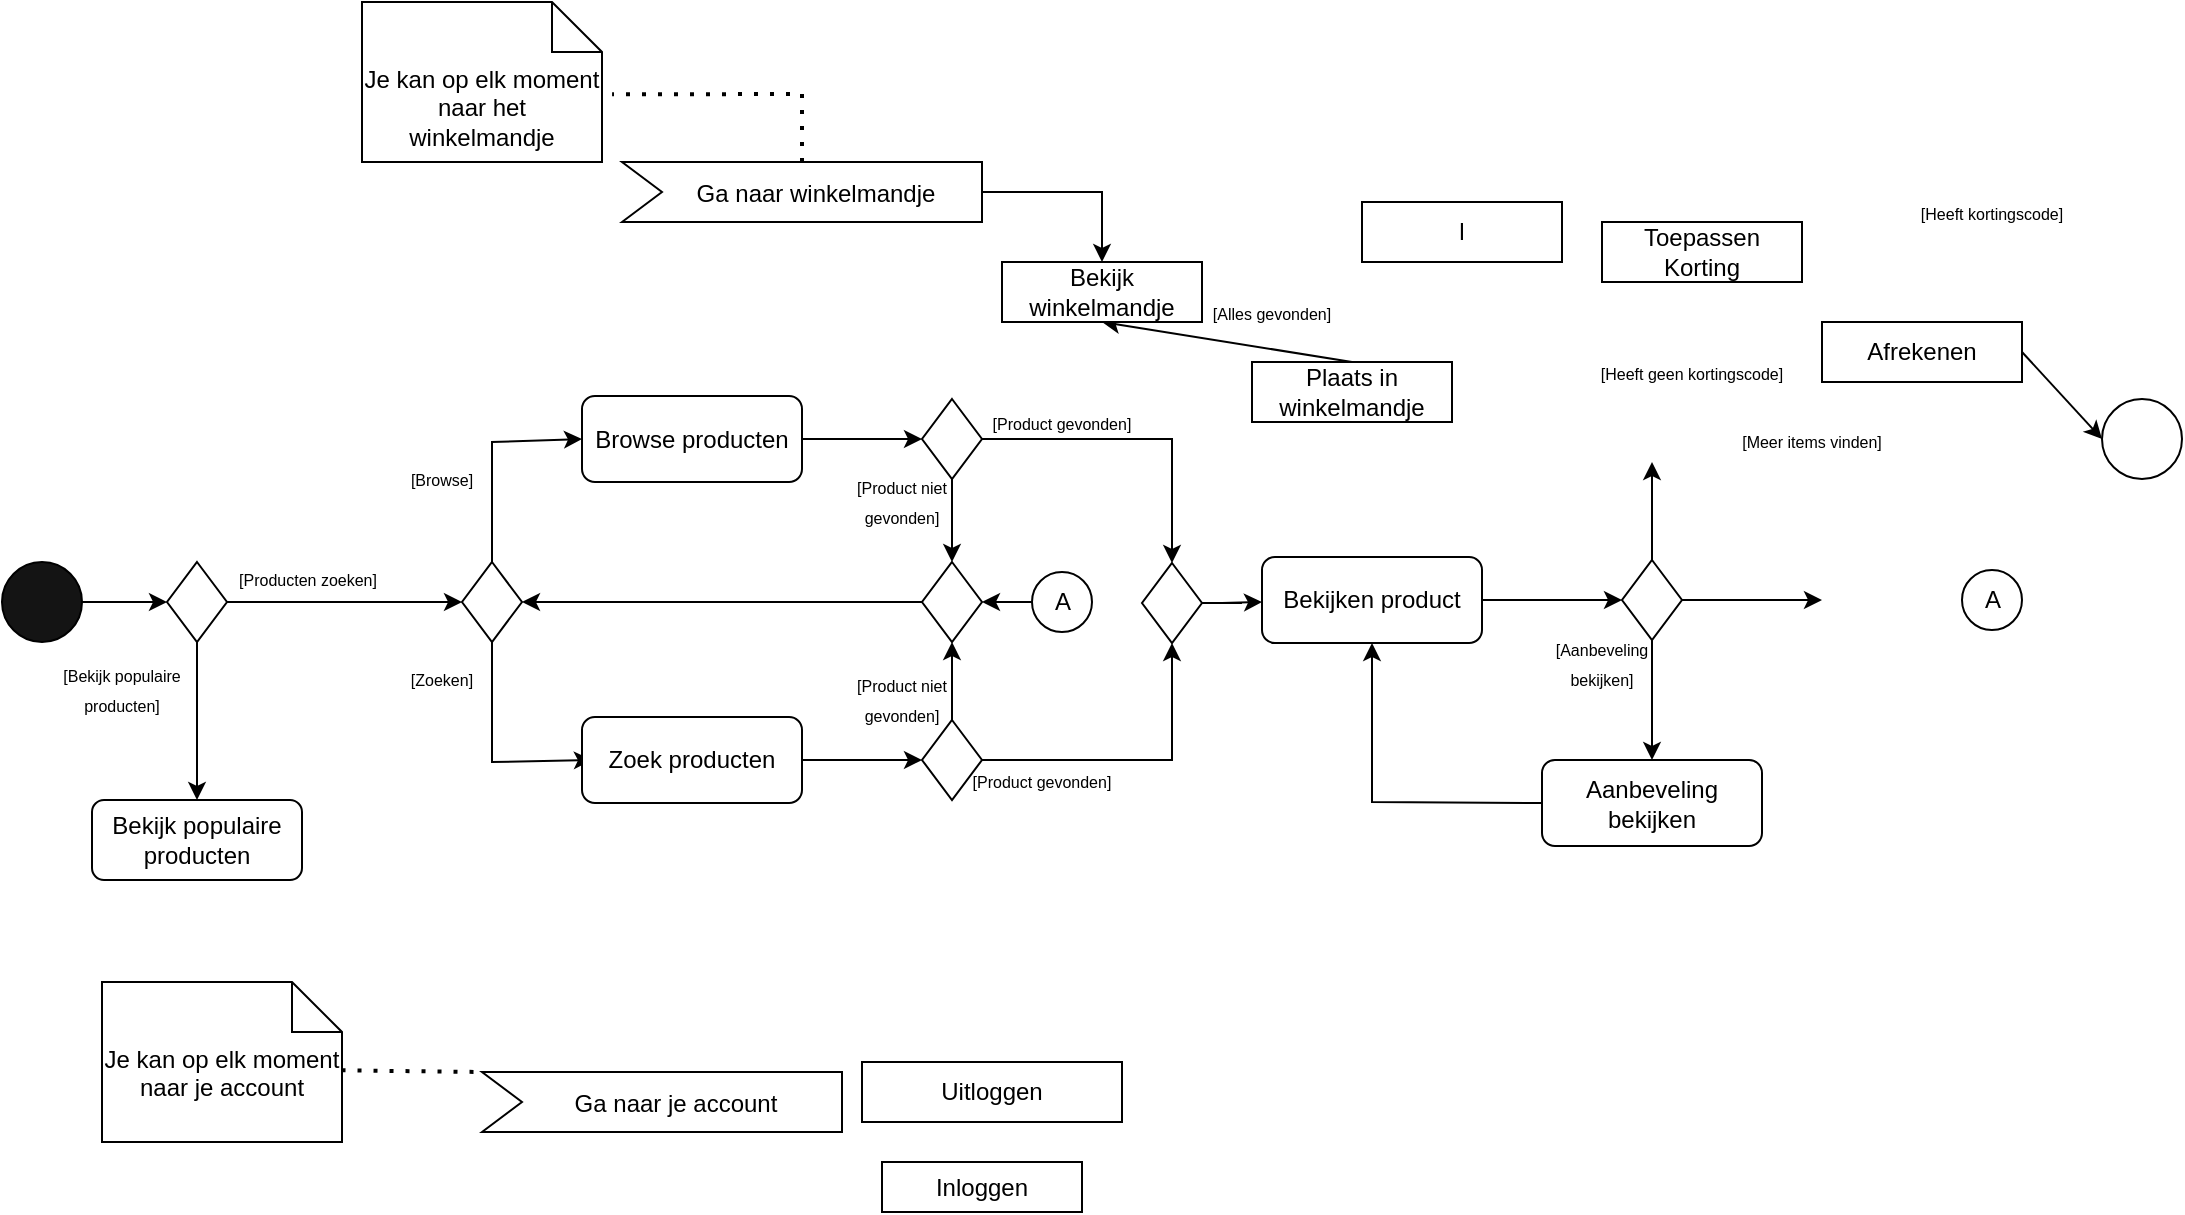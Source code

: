 <mxfile version="23.0.2" type="github">
  <diagram name="Page-1" id="_MTYcoZ_pEvMErZoWSPA">
    <mxGraphModel dx="2046" dy="533" grid="1" gridSize="10" guides="1" tooltips="1" connect="1" arrows="1" fold="1" page="1" pageScale="1" pageWidth="850" pageHeight="1100" math="0" shadow="0">
      <root>
        <mxCell id="0" />
        <mxCell id="1" parent="0" />
        <mxCell id="V4VUdm72Drd0ob-0342w-1" value="" style="ellipse;whiteSpace=wrap;html=1;fillColor=#141414;" parent="1" vertex="1">
          <mxGeometry x="-10" y="280" width="40" height="40" as="geometry" />
        </mxCell>
        <mxCell id="GLb_ZV9gbdRmgJeu4g5t-35" style="edgeStyle=orthogonalEdgeStyle;rounded=0;orthogonalLoop=1;jettySize=auto;html=1;entryX=0;entryY=0.5;entryDx=0;entryDy=0;exitX=1;exitY=0.5;exitDx=0;exitDy=0;" edge="1" parent="1" source="GLb_ZV9gbdRmgJeu4g5t-48" target="GLb_ZV9gbdRmgJeu4g5t-34">
          <mxGeometry relative="1" as="geometry">
            <mxPoint x="380.0" y="252.5" as="sourcePoint" />
          </mxGeometry>
        </mxCell>
        <mxCell id="V4VUdm72Drd0ob-0342w-7" value="" style="ellipse;whiteSpace=wrap;html=1;" parent="1" vertex="1">
          <mxGeometry x="1040" y="198.5" width="40" height="40" as="geometry" />
        </mxCell>
        <mxCell id="GLb_ZV9gbdRmgJeu4g5t-37" style="edgeStyle=orthogonalEdgeStyle;rounded=0;orthogonalLoop=1;jettySize=auto;html=1;entryX=0;entryY=0.5;entryDx=0;entryDy=0;exitX=1;exitY=0.5;exitDx=0;exitDy=0;" edge="1" parent="1" source="GLb_ZV9gbdRmgJeu4g5t-50" target="GLb_ZV9gbdRmgJeu4g5t-36">
          <mxGeometry relative="1" as="geometry">
            <mxPoint x="370.0" y="352.5" as="sourcePoint" />
          </mxGeometry>
        </mxCell>
        <mxCell id="_5T-766lr0Drp5LMri0m-3" value="Plaats in winkelmandje" style="rounded=0;whiteSpace=wrap;html=1;fontStyle=0" parent="1" vertex="1">
          <mxGeometry x="615" y="180" width="100" height="30" as="geometry" />
        </mxCell>
        <mxCell id="_5T-766lr0Drp5LMri0m-6" value="l" style="rounded=0;whiteSpace=wrap;html=1;" parent="1" vertex="1">
          <mxGeometry x="670" y="100" width="100" height="30" as="geometry" />
        </mxCell>
        <mxCell id="_5T-766lr0Drp5LMri0m-9" value="&lt;font style=&quot;font-size: 8px;&quot;&gt;[Meer items vinden]&lt;/font&gt;" style="text;html=1;strokeColor=none;fillColor=none;align=center;verticalAlign=middle;whiteSpace=wrap;rounded=0;" parent="1" vertex="1">
          <mxGeometry x="850" y="203.5" width="90" height="30" as="geometry" />
        </mxCell>
        <mxCell id="_5T-766lr0Drp5LMri0m-10" value="&lt;font style=&quot;font-size: 8px;&quot;&gt;[Alles gevonden]&lt;/font&gt;" style="text;html=1;strokeColor=none;fillColor=none;align=center;verticalAlign=middle;whiteSpace=wrap;rounded=0;" parent="1" vertex="1">
          <mxGeometry x="590" y="140" width="70" height="30" as="geometry" />
        </mxCell>
        <mxCell id="_5T-766lr0Drp5LMri0m-11" style="edgeStyle=orthogonalEdgeStyle;rounded=0;orthogonalLoop=1;jettySize=auto;html=1;exitX=0.5;exitY=1;exitDx=0;exitDy=0;" parent="1" source="_5T-766lr0Drp5LMri0m-9" target="_5T-766lr0Drp5LMri0m-9" edge="1">
          <mxGeometry relative="1" as="geometry" />
        </mxCell>
        <mxCell id="_5T-766lr0Drp5LMri0m-13" value="" style="endArrow=classic;html=1;rounded=0;exitX=0.5;exitY=0;exitDx=0;exitDy=0;entryX=0.5;entryY=1;entryDx=0;entryDy=0;" parent="1" source="_5T-766lr0Drp5LMri0m-3" target="_5T-766lr0Drp5LMri0m-15" edge="1">
          <mxGeometry width="50" height="50" relative="1" as="geometry">
            <mxPoint x="500" y="350" as="sourcePoint" />
            <mxPoint x="540" y="160" as="targetPoint" />
          </mxGeometry>
        </mxCell>
        <mxCell id="_5T-766lr0Drp5LMri0m-15" value="&lt;div&gt;Bekijk winkelmandje&lt;/div&gt;" style="rounded=0;whiteSpace=wrap;html=1;" parent="1" vertex="1">
          <mxGeometry x="490" y="130" width="100" height="30" as="geometry" />
        </mxCell>
        <mxCell id="6smiF8Wx882gvLgmrUc0-4" value="&lt;div&gt;Inloggen&lt;/div&gt;" style="rounded=0;whiteSpace=wrap;html=1;fontStyle=0" parent="1" vertex="1">
          <mxGeometry x="430" y="580" width="100" height="25" as="geometry" />
        </mxCell>
        <mxCell id="6smiF8Wx882gvLgmrUc0-6" value="&lt;div&gt;Uitloggen&lt;/div&gt;" style="rounded=0;whiteSpace=wrap;html=1;fontStyle=0" parent="1" vertex="1">
          <mxGeometry x="420" y="530" width="130" height="30" as="geometry" />
        </mxCell>
        <mxCell id="6smiF8Wx882gvLgmrUc0-14" value="Toepassen Korting" style="rounded=0;whiteSpace=wrap;html=1;" parent="1" vertex="1">
          <mxGeometry x="790" y="110" width="100" height="30" as="geometry" />
        </mxCell>
        <mxCell id="6smiF8Wx882gvLgmrUc0-15" value="Afrekenen" style="rounded=0;whiteSpace=wrap;html=1;" parent="1" vertex="1">
          <mxGeometry x="900" y="160" width="100" height="30" as="geometry" />
        </mxCell>
        <mxCell id="6smiF8Wx882gvLgmrUc0-19" value="" style="endArrow=classic;html=1;rounded=0;entryX=0;entryY=0.5;entryDx=0;entryDy=0;exitX=1;exitY=0.5;exitDx=0;exitDy=0;" parent="1" source="6smiF8Wx882gvLgmrUc0-15" target="V4VUdm72Drd0ob-0342w-7" edge="1">
          <mxGeometry width="50" height="50" relative="1" as="geometry">
            <mxPoint x="780" y="335" as="sourcePoint" />
            <mxPoint x="780" y="375" as="targetPoint" />
          </mxGeometry>
        </mxCell>
        <mxCell id="6smiF8Wx882gvLgmrUc0-31" value="&lt;font style=&quot;font-size: 8px;&quot;&gt;[Heeft kortingscode]&lt;/font&gt;" style="text;html=1;strokeColor=none;fillColor=none;align=center;verticalAlign=middle;whiteSpace=wrap;rounded=0;" parent="1" vertex="1">
          <mxGeometry x="940" y="90" width="90" height="30" as="geometry" />
        </mxCell>
        <mxCell id="6smiF8Wx882gvLgmrUc0-32" value="&lt;font style=&quot;font-size: 8px;&quot;&gt;[Heeft geen kortingscode]&lt;/font&gt;" style="text;html=1;strokeColor=none;fillColor=none;align=center;verticalAlign=middle;whiteSpace=wrap;rounded=0;" parent="1" vertex="1">
          <mxGeometry x="780" y="170" width="110" height="30" as="geometry" />
        </mxCell>
        <mxCell id="u_5VnhJYnHBc0XyjNgrF-17" value="" style="shape=stencil(TZDdDoMgDIWfhtsFYUt2O93P7ZI9AdEGSFAJdlPffkUat6QXPV/paYvQTb80EIJQ0ndCX4VSSuSQHxPeUEgBE66BweRMzGm/2GSiOyRo0Qw2l+sIyfeAkKi+8+cP1p3P2I8DPZhhQkKz8wivaNpsOpMlMYd9IFVRygtBQljKAlVB0SQY8A/pm5AXKuTIpz1gpLFpJc2d6iRL78r6zHr2HbrCNCMH3jq2PzIzU9F2d1bbvDvP1g3l/Kcb+QI=);whiteSpace=wrap;html=1;" parent="1" vertex="1">
          <mxGeometry x="40" y="470" width="120" height="120" as="geometry" />
        </mxCell>
        <mxCell id="GLb_ZV9gbdRmgJeu4g5t-13" style="edgeStyle=orthogonalEdgeStyle;rounded=0;orthogonalLoop=1;jettySize=auto;html=1;exitX=1;exitY=0.5;exitDx=0;exitDy=0;exitPerimeter=0;entryX=0.5;entryY=0;entryDx=0;entryDy=0;" edge="1" parent="1" source="GLb_ZV9gbdRmgJeu4g5t-12" target="_5T-766lr0Drp5LMri0m-15">
          <mxGeometry relative="1" as="geometry" />
        </mxCell>
        <mxCell id="GLb_ZV9gbdRmgJeu4g5t-12" value="&lt;font style=&quot;font-size: 12px;&quot;&gt;Ga naar winkelmandje&lt;/font&gt;" style="html=1;shape=mxgraph.infographic.ribbonSimple;notch1=20;notch2=0;align=center;verticalAlign=middle;fontSize=14;fontStyle=0;fillColor=#FFFFFF;flipH=0;spacingRight=0;spacingLeft=14;whiteSpace=wrap;" vertex="1" parent="1">
          <mxGeometry x="300" y="80" width="180" height="30" as="geometry" />
        </mxCell>
        <mxCell id="GLb_ZV9gbdRmgJeu4g5t-14" value="Je kan op elk moment naar het winkelmandje" style="shape=note2;boundedLbl=1;whiteSpace=wrap;html=1;size=25;verticalAlign=top;align=center;" vertex="1" parent="1">
          <mxGeometry x="170" width="120" height="80" as="geometry" />
        </mxCell>
        <mxCell id="GLb_ZV9gbdRmgJeu4g5t-16" value="" style="endArrow=none;dashed=1;html=1;dashPattern=1 3;strokeWidth=2;rounded=0;exitX=0;exitY=0;exitDx=90;exitDy=0;exitPerimeter=0;entryX=1.042;entryY=0.577;entryDx=0;entryDy=0;entryPerimeter=0;" edge="1" parent="1" source="GLb_ZV9gbdRmgJeu4g5t-12" target="GLb_ZV9gbdRmgJeu4g5t-14">
          <mxGeometry width="50" height="50" relative="1" as="geometry">
            <mxPoint x="410" y="50" as="sourcePoint" />
            <mxPoint x="460" as="targetPoint" />
            <Array as="points">
              <mxPoint x="390" y="46" />
            </Array>
          </mxGeometry>
        </mxCell>
        <mxCell id="GLb_ZV9gbdRmgJeu4g5t-21" value="&lt;font style=&quot;font-size: 8px;&quot;&gt;[Bekijk populaire producten]&lt;/font&gt;" style="text;html=1;strokeColor=none;fillColor=none;align=center;verticalAlign=middle;whiteSpace=wrap;rounded=0;" vertex="1" parent="1">
          <mxGeometry x="10" y="327.5" width="80" height="30" as="geometry" />
        </mxCell>
        <mxCell id="GLb_ZV9gbdRmgJeu4g5t-22" value="&lt;span style=&quot;font-size: 8px;&quot;&gt;[Producten zoeken]&lt;/span&gt;" style="text;html=1;strokeColor=none;fillColor=none;align=center;verticalAlign=middle;whiteSpace=wrap;rounded=0;" vertex="1" parent="1">
          <mxGeometry x="102.5" y="277.5" width="80" height="20" as="geometry" />
        </mxCell>
        <mxCell id="GLb_ZV9gbdRmgJeu4g5t-23" value="&lt;span style=&quot;font-size: 12px;&quot;&gt;Ga naar je account&lt;br&gt;&lt;/span&gt;" style="html=1;shape=mxgraph.infographic.ribbonSimple;notch1=20;notch2=0;align=center;verticalAlign=middle;fontSize=14;fontStyle=0;fillColor=#FFFFFF;flipH=0;spacingRight=0;spacingLeft=14;whiteSpace=wrap;" vertex="1" parent="1">
          <mxGeometry x="230" y="535" width="180" height="30" as="geometry" />
        </mxCell>
        <mxCell id="GLb_ZV9gbdRmgJeu4g5t-24" value="Je kan op elk moment naar je account" style="shape=note2;boundedLbl=1;whiteSpace=wrap;html=1;size=25;verticalAlign=top;align=center;" vertex="1" parent="1">
          <mxGeometry x="40" y="490" width="120" height="80" as="geometry" />
        </mxCell>
        <mxCell id="GLb_ZV9gbdRmgJeu4g5t-25" value="" style="endArrow=none;dashed=1;html=1;dashPattern=1 3;strokeWidth=2;rounded=0;exitX=0.998;exitY=0.552;exitDx=0;exitDy=0;exitPerimeter=0;entryX=0;entryY=0;entryDx=0;entryDy=0;entryPerimeter=0;" edge="1" parent="1" source="GLb_ZV9gbdRmgJeu4g5t-24" target="GLb_ZV9gbdRmgJeu4g5t-23">
          <mxGeometry width="50" height="50" relative="1" as="geometry">
            <mxPoint x="200" y="510" as="sourcePoint" />
            <mxPoint x="250" y="460" as="targetPoint" />
          </mxGeometry>
        </mxCell>
        <mxCell id="GLb_ZV9gbdRmgJeu4g5t-26" value="" style="rhombus;whiteSpace=wrap;html=1;" vertex="1" parent="1">
          <mxGeometry x="220" y="280" width="30" height="40" as="geometry" />
        </mxCell>
        <mxCell id="GLb_ZV9gbdRmgJeu4g5t-27" value="Bekijk populaire producten" style="rounded=1;whiteSpace=wrap;html=1;" vertex="1" parent="1">
          <mxGeometry x="35" y="399" width="105" height="40" as="geometry" />
        </mxCell>
        <mxCell id="GLb_ZV9gbdRmgJeu4g5t-31" value="" style="endArrow=classic;html=1;rounded=0;exitX=0.5;exitY=0;exitDx=0;exitDy=0;entryX=0;entryY=0.5;entryDx=0;entryDy=0;" edge="1" parent="1" source="GLb_ZV9gbdRmgJeu4g5t-26" target="GLb_ZV9gbdRmgJeu4g5t-48">
          <mxGeometry width="50" height="50" relative="1" as="geometry">
            <mxPoint x="230" y="270" as="sourcePoint" />
            <mxPoint x="280.0" y="252.5" as="targetPoint" />
            <Array as="points">
              <mxPoint x="235" y="220" />
            </Array>
          </mxGeometry>
        </mxCell>
        <mxCell id="GLb_ZV9gbdRmgJeu4g5t-57" style="edgeStyle=orthogonalEdgeStyle;rounded=0;orthogonalLoop=1;jettySize=auto;html=1;entryX=0.5;entryY=0;entryDx=0;entryDy=0;" edge="1" parent="1" source="GLb_ZV9gbdRmgJeu4g5t-34" target="GLb_ZV9gbdRmgJeu4g5t-52">
          <mxGeometry relative="1" as="geometry" />
        </mxCell>
        <mxCell id="GLb_ZV9gbdRmgJeu4g5t-59" style="edgeStyle=orthogonalEdgeStyle;rounded=0;orthogonalLoop=1;jettySize=auto;html=1;entryX=0.5;entryY=0;entryDx=0;entryDy=0;" edge="1" parent="1" source="GLb_ZV9gbdRmgJeu4g5t-34" target="GLb_ZV9gbdRmgJeu4g5t-54">
          <mxGeometry relative="1" as="geometry" />
        </mxCell>
        <mxCell id="GLb_ZV9gbdRmgJeu4g5t-34" value="" style="rhombus;whiteSpace=wrap;html=1;" vertex="1" parent="1">
          <mxGeometry x="450" y="198.5" width="30" height="40" as="geometry" />
        </mxCell>
        <mxCell id="GLb_ZV9gbdRmgJeu4g5t-56" style="edgeStyle=orthogonalEdgeStyle;rounded=0;orthogonalLoop=1;jettySize=auto;html=1;entryX=0.5;entryY=1;entryDx=0;entryDy=0;" edge="1" parent="1" source="GLb_ZV9gbdRmgJeu4g5t-36" target="GLb_ZV9gbdRmgJeu4g5t-52">
          <mxGeometry relative="1" as="geometry" />
        </mxCell>
        <mxCell id="GLb_ZV9gbdRmgJeu4g5t-58" style="edgeStyle=orthogonalEdgeStyle;rounded=0;orthogonalLoop=1;jettySize=auto;html=1;entryX=0.5;entryY=1;entryDx=0;entryDy=0;" edge="1" parent="1" source="GLb_ZV9gbdRmgJeu4g5t-36" target="GLb_ZV9gbdRmgJeu4g5t-54">
          <mxGeometry relative="1" as="geometry" />
        </mxCell>
        <mxCell id="GLb_ZV9gbdRmgJeu4g5t-36" value="" style="rhombus;whiteSpace=wrap;html=1;" vertex="1" parent="1">
          <mxGeometry x="450" y="359" width="30" height="40" as="geometry" />
        </mxCell>
        <mxCell id="GLb_ZV9gbdRmgJeu4g5t-40" value="&lt;span style=&quot;font-size: 8px;&quot;&gt;[Product gevonden]&lt;/span&gt;" style="text;html=1;strokeColor=none;fillColor=none;align=center;verticalAlign=middle;whiteSpace=wrap;rounded=0;" vertex="1" parent="1">
          <mxGeometry x="470" y="379" width="80" height="20" as="geometry" />
        </mxCell>
        <mxCell id="GLb_ZV9gbdRmgJeu4g5t-43" value="" style="endArrow=classic;html=1;rounded=0;exitX=0.5;exitY=1;exitDx=0;exitDy=0;entryX=0.045;entryY=0.5;entryDx=0;entryDy=0;entryPerimeter=0;" edge="1" parent="1" source="GLb_ZV9gbdRmgJeu4g5t-26" target="GLb_ZV9gbdRmgJeu4g5t-50">
          <mxGeometry width="50" height="50" relative="1" as="geometry">
            <mxPoint x="250" y="330" as="sourcePoint" />
            <mxPoint x="270.0" y="352.5" as="targetPoint" />
            <Array as="points">
              <mxPoint x="235" y="380" />
            </Array>
          </mxGeometry>
        </mxCell>
        <mxCell id="GLb_ZV9gbdRmgJeu4g5t-46" value="&lt;span style=&quot;font-size: 8px;&quot;&gt;[Zoeken]&lt;/span&gt;" style="text;html=1;strokeColor=none;fillColor=none;align=center;verticalAlign=middle;whiteSpace=wrap;rounded=0;" vertex="1" parent="1">
          <mxGeometry x="170" y="327.5" width="80" height="20" as="geometry" />
        </mxCell>
        <mxCell id="GLb_ZV9gbdRmgJeu4g5t-47" value="&lt;span style=&quot;font-size: 8px;&quot;&gt;[Browse]&lt;/span&gt;" style="text;html=1;strokeColor=none;fillColor=none;align=center;verticalAlign=middle;whiteSpace=wrap;rounded=0;" vertex="1" parent="1">
          <mxGeometry x="170" y="227.5" width="80" height="20" as="geometry" />
        </mxCell>
        <mxCell id="GLb_ZV9gbdRmgJeu4g5t-48" value="Browse producten" style="rounded=1;whiteSpace=wrap;html=1;" vertex="1" parent="1">
          <mxGeometry x="280" y="197" width="110" height="43" as="geometry" />
        </mxCell>
        <mxCell id="GLb_ZV9gbdRmgJeu4g5t-50" value="Zoek producten" style="rounded=1;whiteSpace=wrap;html=1;" vertex="1" parent="1">
          <mxGeometry x="280" y="357.5" width="110" height="43" as="geometry" />
        </mxCell>
        <mxCell id="GLb_ZV9gbdRmgJeu4g5t-64" style="edgeStyle=orthogonalEdgeStyle;rounded=0;orthogonalLoop=1;jettySize=auto;html=1;entryX=0;entryY=0.5;entryDx=0;entryDy=0;" edge="1" parent="1" source="GLb_ZV9gbdRmgJeu4g5t-52">
          <mxGeometry relative="1" as="geometry">
            <mxPoint x="620" y="300.0" as="targetPoint" />
          </mxGeometry>
        </mxCell>
        <mxCell id="GLb_ZV9gbdRmgJeu4g5t-52" value="" style="rhombus;whiteSpace=wrap;html=1;" vertex="1" parent="1">
          <mxGeometry x="560" y="280.5" width="30" height="40" as="geometry" />
        </mxCell>
        <mxCell id="GLb_ZV9gbdRmgJeu4g5t-60" style="edgeStyle=orthogonalEdgeStyle;rounded=0;orthogonalLoop=1;jettySize=auto;html=1;entryX=1;entryY=0.5;entryDx=0;entryDy=0;" edge="1" parent="1" source="GLb_ZV9gbdRmgJeu4g5t-54" target="GLb_ZV9gbdRmgJeu4g5t-26">
          <mxGeometry relative="1" as="geometry" />
        </mxCell>
        <mxCell id="GLb_ZV9gbdRmgJeu4g5t-54" value="" style="rhombus;whiteSpace=wrap;html=1;" vertex="1" parent="1">
          <mxGeometry x="450" y="280" width="30" height="40" as="geometry" />
        </mxCell>
        <mxCell id="GLb_ZV9gbdRmgJeu4g5t-55" value="&lt;span style=&quot;font-size: 8px;&quot;&gt;[Product gevonden]&lt;/span&gt;" style="text;html=1;strokeColor=none;fillColor=none;align=center;verticalAlign=middle;whiteSpace=wrap;rounded=0;" vertex="1" parent="1">
          <mxGeometry x="480" y="200" width="80" height="20" as="geometry" />
        </mxCell>
        <mxCell id="GLb_ZV9gbdRmgJeu4g5t-61" value="&lt;span style=&quot;font-size: 8px;&quot;&gt;[Product niet gevonden]&lt;/span&gt;" style="text;html=1;strokeColor=none;fillColor=none;align=center;verticalAlign=middle;whiteSpace=wrap;rounded=0;" vertex="1" parent="1">
          <mxGeometry x="400" y="238.5" width="80" height="20" as="geometry" />
        </mxCell>
        <mxCell id="GLb_ZV9gbdRmgJeu4g5t-62" value="&lt;span style=&quot;font-size: 8px;&quot;&gt;[Product niet gevonden]&lt;/span&gt;" style="text;html=1;strokeColor=none;fillColor=none;align=center;verticalAlign=middle;whiteSpace=wrap;rounded=0;" vertex="1" parent="1">
          <mxGeometry x="400" y="337.5" width="80" height="20" as="geometry" />
        </mxCell>
        <mxCell id="GLb_ZV9gbdRmgJeu4g5t-65" style="edgeStyle=orthogonalEdgeStyle;rounded=0;orthogonalLoop=1;jettySize=auto;html=1;exitX=0.5;exitY=1;exitDx=0;exitDy=0;" edge="1" parent="1" source="GLb_ZV9gbdRmgJeu4g5t-61" target="GLb_ZV9gbdRmgJeu4g5t-61">
          <mxGeometry relative="1" as="geometry" />
        </mxCell>
        <mxCell id="GLb_ZV9gbdRmgJeu4g5t-66" value="" style="endArrow=classic;html=1;rounded=0;exitX=1;exitY=0.5;exitDx=0;exitDy=0;" edge="1" parent="1" source="V4VUdm72Drd0ob-0342w-1" target="u_5VnhJYnHBc0XyjNgrF-3">
          <mxGeometry width="50" height="50" relative="1" as="geometry">
            <mxPoint x="30" y="300" as="sourcePoint" />
            <mxPoint x="110" y="300" as="targetPoint" />
          </mxGeometry>
        </mxCell>
        <mxCell id="GLb_ZV9gbdRmgJeu4g5t-67" style="edgeStyle=orthogonalEdgeStyle;rounded=0;orthogonalLoop=1;jettySize=auto;html=1;exitX=1;exitY=0.5;exitDx=0;exitDy=0;entryX=0;entryY=0.5;entryDx=0;entryDy=0;" edge="1" parent="1" source="u_5VnhJYnHBc0XyjNgrF-3" target="GLb_ZV9gbdRmgJeu4g5t-26">
          <mxGeometry relative="1" as="geometry" />
        </mxCell>
        <mxCell id="u_5VnhJYnHBc0XyjNgrF-3" value="" style="rhombus;whiteSpace=wrap;html=1;" parent="1" vertex="1">
          <mxGeometry x="72.5" y="280" width="30" height="40" as="geometry" />
        </mxCell>
        <mxCell id="GLb_ZV9gbdRmgJeu4g5t-68" value="" style="endArrow=classic;html=1;rounded=0;exitX=0.5;exitY=1;exitDx=0;exitDy=0;entryX=0.5;entryY=0;entryDx=0;entryDy=0;" edge="1" parent="1" source="u_5VnhJYnHBc0XyjNgrF-3" target="GLb_ZV9gbdRmgJeu4g5t-27">
          <mxGeometry width="50" height="50" relative="1" as="geometry">
            <mxPoint x="100" y="370" as="sourcePoint" />
            <mxPoint x="150" y="320" as="targetPoint" />
          </mxGeometry>
        </mxCell>
        <mxCell id="GLb_ZV9gbdRmgJeu4g5t-73" style="edgeStyle=orthogonalEdgeStyle;rounded=0;orthogonalLoop=1;jettySize=auto;html=1;entryX=0;entryY=0.5;entryDx=0;entryDy=0;" edge="1" parent="1" source="GLb_ZV9gbdRmgJeu4g5t-72" target="GLb_ZV9gbdRmgJeu4g5t-74">
          <mxGeometry relative="1" as="geometry">
            <mxPoint x="760" y="299.0" as="targetPoint" />
          </mxGeometry>
        </mxCell>
        <mxCell id="GLb_ZV9gbdRmgJeu4g5t-72" value="Bekijken product" style="rounded=1;whiteSpace=wrap;html=1;" vertex="1" parent="1">
          <mxGeometry x="620" y="277.5" width="110" height="43" as="geometry" />
        </mxCell>
        <mxCell id="GLb_ZV9gbdRmgJeu4g5t-75" style="edgeStyle=orthogonalEdgeStyle;rounded=0;orthogonalLoop=1;jettySize=auto;html=1;" edge="1" parent="1" source="GLb_ZV9gbdRmgJeu4g5t-74">
          <mxGeometry relative="1" as="geometry">
            <mxPoint x="815" y="230.0" as="targetPoint" />
          </mxGeometry>
        </mxCell>
        <mxCell id="GLb_ZV9gbdRmgJeu4g5t-79" style="edgeStyle=orthogonalEdgeStyle;rounded=0;orthogonalLoop=1;jettySize=auto;html=1;" edge="1" parent="1" source="GLb_ZV9gbdRmgJeu4g5t-74">
          <mxGeometry relative="1" as="geometry">
            <mxPoint x="900" y="299" as="targetPoint" />
          </mxGeometry>
        </mxCell>
        <mxCell id="GLb_ZV9gbdRmgJeu4g5t-80" style="edgeStyle=orthogonalEdgeStyle;rounded=0;orthogonalLoop=1;jettySize=auto;html=1;entryX=0.5;entryY=0;entryDx=0;entryDy=0;" edge="1" parent="1" source="GLb_ZV9gbdRmgJeu4g5t-74" target="GLb_ZV9gbdRmgJeu4g5t-82">
          <mxGeometry relative="1" as="geometry">
            <mxPoint x="815" y="390.0" as="targetPoint" />
          </mxGeometry>
        </mxCell>
        <mxCell id="GLb_ZV9gbdRmgJeu4g5t-74" value="" style="rhombus;whiteSpace=wrap;html=1;" vertex="1" parent="1">
          <mxGeometry x="800" y="279" width="30" height="40" as="geometry" />
        </mxCell>
        <mxCell id="GLb_ZV9gbdRmgJeu4g5t-77" style="edgeStyle=orthogonalEdgeStyle;rounded=0;orthogonalLoop=1;jettySize=auto;html=1;entryX=1;entryY=0.5;entryDx=0;entryDy=0;" edge="1" parent="1" source="GLb_ZV9gbdRmgJeu4g5t-76" target="GLb_ZV9gbdRmgJeu4g5t-54">
          <mxGeometry relative="1" as="geometry" />
        </mxCell>
        <mxCell id="GLb_ZV9gbdRmgJeu4g5t-76" value="A" style="ellipse;html=1;" vertex="1" parent="1">
          <mxGeometry x="505" y="285" width="30" height="30" as="geometry" />
        </mxCell>
        <mxCell id="GLb_ZV9gbdRmgJeu4g5t-78" value="A" style="ellipse;html=1;" vertex="1" parent="1">
          <mxGeometry x="970" y="284" width="30" height="30" as="geometry" />
        </mxCell>
        <mxCell id="GLb_ZV9gbdRmgJeu4g5t-81" value="&lt;span style=&quot;font-size: 8px;&quot;&gt;[Aanbeveling bekijken]&lt;/span&gt;" style="text;html=1;strokeColor=none;fillColor=none;align=center;verticalAlign=middle;whiteSpace=wrap;rounded=0;" vertex="1" parent="1">
          <mxGeometry x="750" y="320" width="80" height="20" as="geometry" />
        </mxCell>
        <mxCell id="GLb_ZV9gbdRmgJeu4g5t-82" value="Aanbeveling bekijken" style="rounded=1;whiteSpace=wrap;html=1;" vertex="1" parent="1">
          <mxGeometry x="760" y="379" width="110" height="43" as="geometry" />
        </mxCell>
        <mxCell id="GLb_ZV9gbdRmgJeu4g5t-86" value="" style="endArrow=classic;html=1;rounded=0;exitX=0;exitY=0.5;exitDx=0;exitDy=0;entryX=0.5;entryY=1;entryDx=0;entryDy=0;" edge="1" parent="1" source="GLb_ZV9gbdRmgJeu4g5t-82" target="GLb_ZV9gbdRmgJeu4g5t-72">
          <mxGeometry width="50" height="50" relative="1" as="geometry">
            <mxPoint x="640" y="410" as="sourcePoint" />
            <mxPoint x="690" y="360" as="targetPoint" />
            <Array as="points">
              <mxPoint x="675" y="400" />
            </Array>
          </mxGeometry>
        </mxCell>
      </root>
    </mxGraphModel>
  </diagram>
</mxfile>
